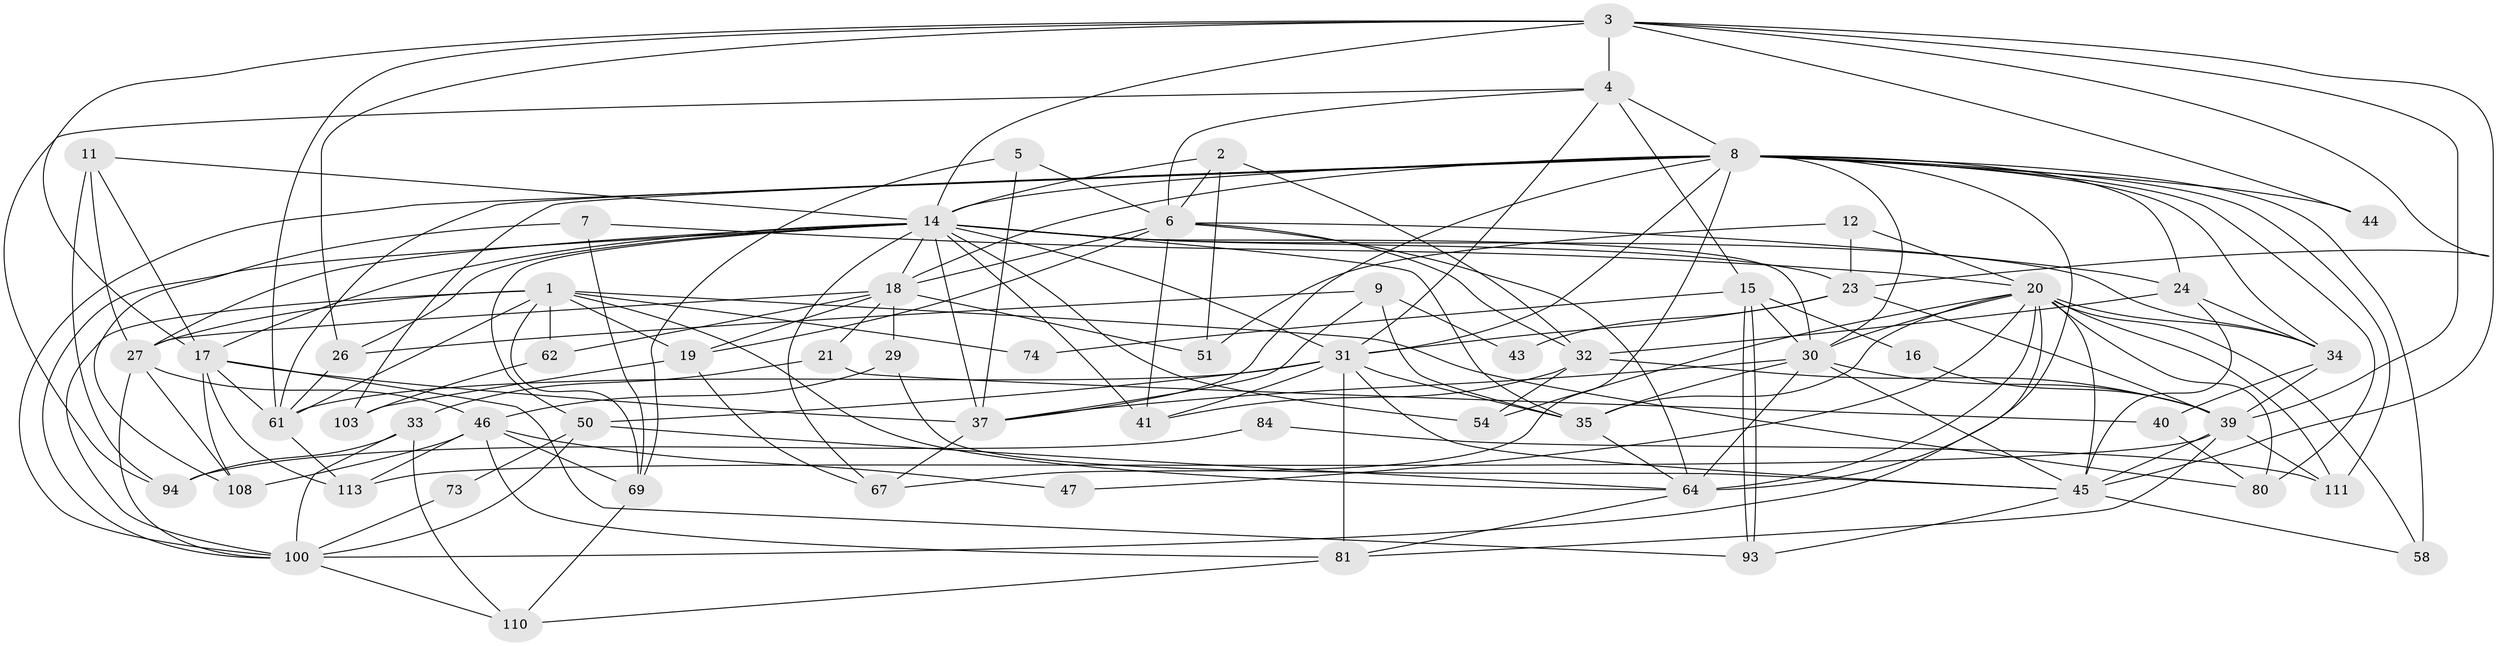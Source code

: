 // original degree distribution, {5: 0.20491803278688525, 4: 0.2540983606557377, 3: 0.29508196721311475, 6: 0.09836065573770492, 9: 0.00819672131147541, 2: 0.11475409836065574, 7: 0.01639344262295082, 8: 0.00819672131147541}
// Generated by graph-tools (version 1.1) at 2025/14/03/09/25 04:14:52]
// undirected, 61 vertices, 170 edges
graph export_dot {
graph [start="1"]
  node [color=gray90,style=filled];
  1 [super="+104+109"];
  2;
  3 [super="+10"];
  4 [super="+59"];
  5;
  6 [super="+106+13+85"];
  7;
  8 [super="+25+88+90"];
  9;
  11 [super="+53"];
  12;
  14 [super="+102+83+22"];
  15 [super="+82"];
  16;
  17 [super="+78"];
  18 [super="+77+65+114+55"];
  19 [super="+75+96"];
  20 [super="+95+107+48"];
  21;
  23 [super="+87+115"];
  24 [super="+49"];
  26;
  27 [super="+76"];
  29 [super="+38"];
  30 [super="+36"];
  31 [super="+57+42"];
  32 [super="+86+105"];
  33;
  34 [super="+79"];
  35 [super="+70"];
  37 [super="+52"];
  39 [super="+92+60"];
  40;
  41;
  43;
  44;
  45 [super="+72"];
  46 [super="+63"];
  47;
  50 [super="+112"];
  51;
  54;
  58;
  61 [super="+116+91"];
  62;
  64 [super="+71"];
  67 [super="+68"];
  69;
  73;
  74;
  80;
  81;
  84;
  93;
  94;
  100 [super="+118"];
  103;
  108;
  110;
  111;
  113;
  1 -- 69;
  1 -- 80;
  1 -- 74;
  1 -- 19;
  1 -- 100;
  1 -- 62;
  1 -- 27;
  1 -- 61;
  1 -- 64;
  2 -- 51;
  2 -- 32;
  2 -- 6;
  2 -- 14;
  3 -- 4 [weight=2];
  3 -- 44;
  3 -- 17;
  3 -- 26;
  3 -- 23 [weight=2];
  3 -- 45;
  3 -- 39;
  3 -- 61;
  3 -- 14;
  4 -- 15;
  4 -- 8;
  4 -- 6;
  4 -- 94;
  4 -- 31;
  5 -- 69;
  5 -- 37;
  5 -- 6;
  6 -- 41;
  6 -- 18 [weight=2];
  6 -- 32 [weight=2];
  6 -- 64 [weight=2];
  6 -- 24;
  6 -- 19 [weight=2];
  7 -- 108;
  7 -- 69;
  7 -- 20;
  8 -- 80;
  8 -- 34;
  8 -- 100;
  8 -- 37;
  8 -- 18 [weight=2];
  8 -- 61;
  8 -- 64;
  8 -- 67;
  8 -- 103;
  8 -- 44;
  8 -- 14 [weight=2];
  8 -- 111;
  8 -- 58;
  8 -- 31;
  8 -- 24;
  8 -- 30;
  9 -- 35;
  9 -- 37;
  9 -- 26;
  9 -- 43;
  11 -- 17;
  11 -- 94;
  11 -- 27;
  11 -- 14;
  12 -- 20;
  12 -- 51;
  12 -- 23;
  14 -- 27;
  14 -- 54;
  14 -- 26;
  14 -- 100;
  14 -- 41;
  14 -- 31;
  14 -- 17;
  14 -- 34;
  14 -- 35;
  14 -- 67;
  14 -- 37;
  14 -- 18;
  14 -- 50;
  14 -- 23;
  14 -- 30;
  15 -- 93;
  15 -- 93;
  15 -- 16;
  15 -- 74;
  15 -- 30;
  16 -- 39;
  17 -- 93;
  17 -- 113;
  17 -- 37;
  17 -- 108;
  17 -- 61;
  18 -- 51;
  18 -- 19;
  18 -- 62 [weight=3];
  18 -- 21;
  18 -- 27;
  18 -- 29;
  19 -- 103;
  19 -- 67;
  20 -- 111;
  20 -- 58;
  20 -- 100;
  20 -- 64 [weight=2];
  20 -- 80;
  20 -- 45;
  20 -- 34;
  20 -- 35;
  20 -- 54;
  20 -- 47;
  20 -- 30;
  21 -- 33;
  21 -- 40;
  23 -- 43;
  23 -- 39;
  23 -- 31;
  24 -- 34;
  24 -- 32;
  24 -- 45 [weight=2];
  26 -- 61;
  27 -- 100;
  27 -- 108;
  27 -- 46;
  29 -- 45;
  29 -- 46;
  30 -- 37;
  30 -- 35;
  30 -- 64;
  30 -- 39;
  30 -- 45;
  31 -- 81;
  31 -- 61;
  31 -- 45;
  31 -- 50;
  31 -- 35;
  31 -- 41;
  32 -- 54;
  32 -- 41;
  32 -- 39;
  33 -- 110;
  33 -- 94;
  33 -- 100;
  34 -- 40;
  34 -- 39;
  35 -- 64;
  37 -- 67;
  39 -- 81;
  39 -- 113;
  39 -- 45;
  39 -- 111;
  40 -- 80;
  45 -- 58;
  45 -- 93;
  46 -- 113;
  46 -- 81;
  46 -- 69;
  46 -- 108;
  46 -- 47;
  50 -- 100;
  50 -- 73;
  50 -- 64;
  61 -- 113;
  62 -- 103;
  64 -- 81;
  69 -- 110;
  73 -- 100;
  81 -- 110;
  84 -- 94;
  84 -- 111;
  100 -- 110;
}
